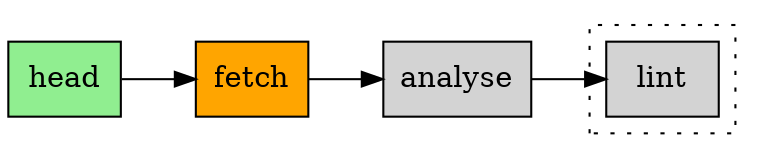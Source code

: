 digraph pipeline {
  node [shape="box"]
  rankdir=LR
  n3 [label="head",fillcolor="#90ee90",style="filled"]
  n2 [label="fetch",fillcolor="#ffa500",style="filled"]
  n1 [label="analyse",fillcolor="#d3d3d3",style="filled"]
  subgraph cluster_0 {
  style="dotted"n4 [label="lint",fillcolor="#d3d3d3",style="filled"]
  }
  n1 -> n4
  n2 -> n1
  n3 -> n2
  }
